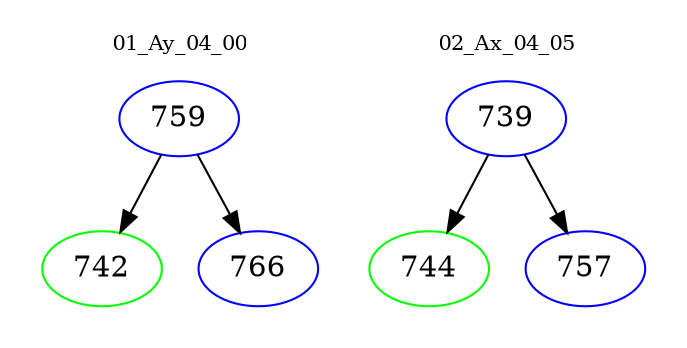 digraph{
subgraph cluster_0 {
color = white
label = "01_Ay_04_00";
fontsize=10;
T0_759 [label="759", color="blue"]
T0_759 -> T0_742 [color="black"]
T0_742 [label="742", color="green"]
T0_759 -> T0_766 [color="black"]
T0_766 [label="766", color="blue"]
}
subgraph cluster_1 {
color = white
label = "02_Ax_04_05";
fontsize=10;
T1_739 [label="739", color="blue"]
T1_739 -> T1_744 [color="black"]
T1_744 [label="744", color="green"]
T1_739 -> T1_757 [color="black"]
T1_757 [label="757", color="blue"]
}
}
